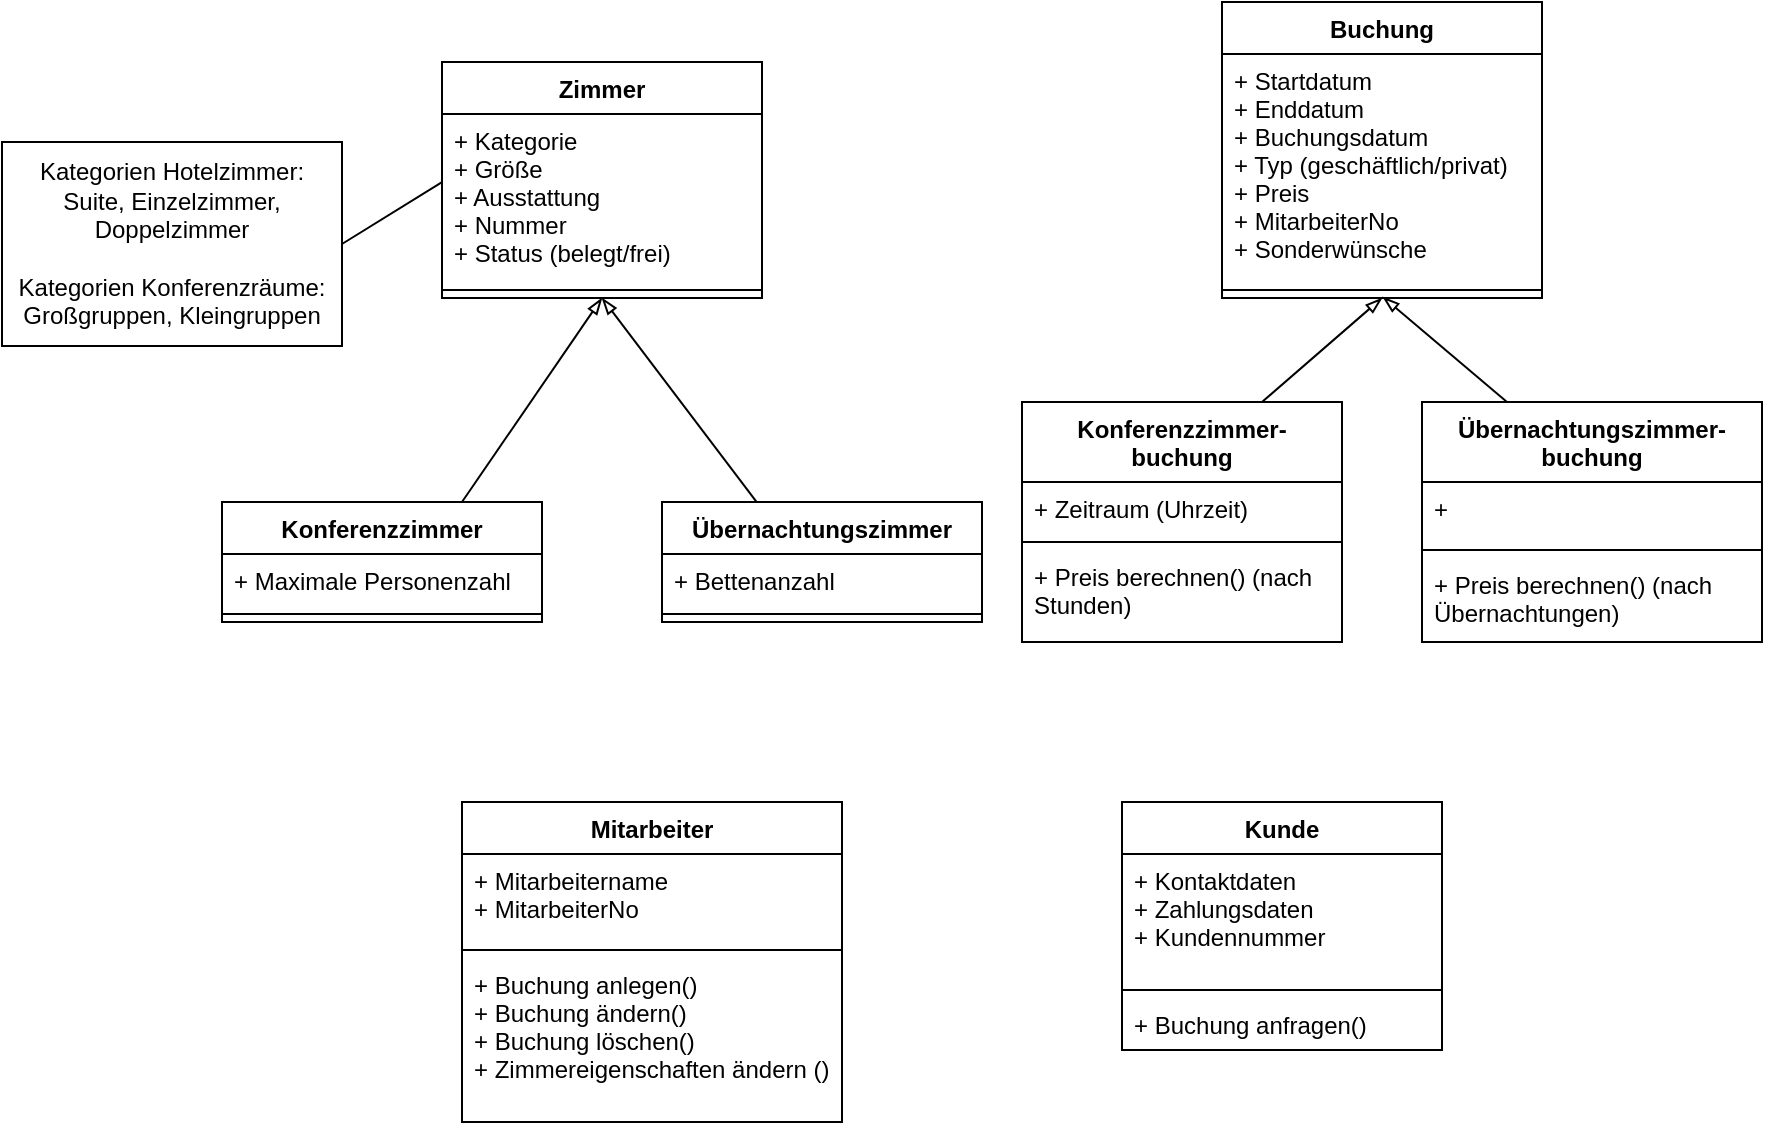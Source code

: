 <mxfile version="13.9.9" type="device"><diagram id="2DCOntcmHOBOXP-zrybD" name="Seite-1"><mxGraphModel dx="1897" dy="1013" grid="1" gridSize="10" guides="1" tooltips="1" connect="1" arrows="1" fold="1" page="1" pageScale="1" pageWidth="827" pageHeight="1169" math="0" shadow="0"><root><mxCell id="0"/><mxCell id="1" parent="0"/><mxCell id="YKt6CmckZD5am2OoaG7h-21" value="" style="rounded=0;orthogonalLoop=1;jettySize=auto;html=1;startArrow=blockThin;startFill=0;endArrow=none;endFill=0;exitX=0.5;exitY=1;exitDx=0;exitDy=0;entryX=0.75;entryY=0;entryDx=0;entryDy=0;" edge="1" parent="1" source="YKt6CmckZD5am2OoaG7h-1" target="YKt6CmckZD5am2OoaG7h-17"><mxGeometry relative="1" as="geometry"><mxPoint x="219.68" y="279.428" as="sourcePoint"/></mxGeometry></mxCell><mxCell id="YKt6CmckZD5am2OoaG7h-26" value="" style="rounded=0;orthogonalLoop=1;jettySize=auto;html=1;endArrow=none;endFill=0;startArrow=blockThin;startFill=0;exitX=0.5;exitY=1;exitDx=0;exitDy=0;entryX=0.296;entryY=0.001;entryDx=0;entryDy=0;entryPerimeter=0;" edge="1" parent="1" source="YKt6CmckZD5am2OoaG7h-1" target="YKt6CmckZD5am2OoaG7h-22"><mxGeometry relative="1" as="geometry"><mxPoint x="221.28" y="280.936" as="sourcePoint"/></mxGeometry></mxCell><mxCell id="YKt6CmckZD5am2OoaG7h-1" value="Zimmer" style="swimlane;fontStyle=1;align=center;verticalAlign=top;childLayout=stackLayout;horizontal=1;startSize=26;horizontalStack=0;resizeParent=1;resizeParentMax=0;resizeLast=0;collapsible=1;marginBottom=0;" vertex="1" parent="1"><mxGeometry x="140" y="110" width="160" height="118" as="geometry"/></mxCell><mxCell id="YKt6CmckZD5am2OoaG7h-2" value="+ Kategorie &#10;+ Größe&#10;+ Ausstattung&#10;+ Nummer&#10;+ Status (belegt/frei)" style="text;strokeColor=none;fillColor=none;align=left;verticalAlign=top;spacingLeft=4;spacingRight=4;overflow=hidden;rotatable=0;points=[[0,0.5],[1,0.5]];portConstraint=eastwest;" vertex="1" parent="YKt6CmckZD5am2OoaG7h-1"><mxGeometry y="26" width="160" height="84" as="geometry"/></mxCell><mxCell id="YKt6CmckZD5am2OoaG7h-3" value="" style="line;strokeWidth=1;fillColor=none;align=left;verticalAlign=middle;spacingTop=-1;spacingLeft=3;spacingRight=3;rotatable=0;labelPosition=right;points=[];portConstraint=eastwest;" vertex="1" parent="YKt6CmckZD5am2OoaG7h-1"><mxGeometry y="110" width="160" height="8" as="geometry"/></mxCell><mxCell id="YKt6CmckZD5am2OoaG7h-5" value="Mitarbeiter" style="swimlane;fontStyle=1;align=center;verticalAlign=top;childLayout=stackLayout;horizontal=1;startSize=26;horizontalStack=0;resizeParent=1;resizeParentMax=0;resizeLast=0;collapsible=1;marginBottom=0;" vertex="1" parent="1"><mxGeometry x="150" y="480" width="190" height="160" as="geometry"/></mxCell><mxCell id="YKt6CmckZD5am2OoaG7h-6" value="+ Mitarbeitername&#10;+ MitarbeiterNo" style="text;strokeColor=none;fillColor=none;align=left;verticalAlign=top;spacingLeft=4;spacingRight=4;overflow=hidden;rotatable=0;points=[[0,0.5],[1,0.5]];portConstraint=eastwest;" vertex="1" parent="YKt6CmckZD5am2OoaG7h-5"><mxGeometry y="26" width="190" height="44" as="geometry"/></mxCell><mxCell id="YKt6CmckZD5am2OoaG7h-7" value="" style="line;strokeWidth=1;fillColor=none;align=left;verticalAlign=middle;spacingTop=-1;spacingLeft=3;spacingRight=3;rotatable=0;labelPosition=right;points=[];portConstraint=eastwest;" vertex="1" parent="YKt6CmckZD5am2OoaG7h-5"><mxGeometry y="70" width="190" height="8" as="geometry"/></mxCell><mxCell id="YKt6CmckZD5am2OoaG7h-8" value="+ Buchung anlegen()&#10;+ Buchung ändern()&#10;+ Buchung löschen()&#10;+ Zimmereigenschaften ändern ()" style="text;strokeColor=none;fillColor=none;align=left;verticalAlign=top;spacingLeft=4;spacingRight=4;overflow=hidden;rotatable=0;points=[[0,0.5],[1,0.5]];portConstraint=eastwest;" vertex="1" parent="YKt6CmckZD5am2OoaG7h-5"><mxGeometry y="78" width="190" height="82" as="geometry"/></mxCell><mxCell id="YKt6CmckZD5am2OoaG7h-30" value="" style="edgeStyle=none;rounded=0;orthogonalLoop=1;jettySize=auto;html=1;startArrow=blockThin;startFill=0;endArrow=none;endFill=0;exitX=0.5;exitY=1;exitDx=0;exitDy=0;entryX=0.75;entryY=0;entryDx=0;entryDy=0;" edge="1" parent="1" source="YKt6CmckZD5am2OoaG7h-9" target="YKt6CmckZD5am2OoaG7h-42"><mxGeometry relative="1" as="geometry"><mxPoint x="550" y="260" as="targetPoint"/></mxGeometry></mxCell><mxCell id="YKt6CmckZD5am2OoaG7h-34" value="" style="edgeStyle=none;rounded=0;orthogonalLoop=1;jettySize=auto;html=1;startArrow=blockThin;startFill=0;endArrow=none;endFill=0;exitX=0.503;exitY=0.938;exitDx=0;exitDy=0;exitPerimeter=0;entryX=0.25;entryY=0;entryDx=0;entryDy=0;" edge="1" parent="1" source="YKt6CmckZD5am2OoaG7h-11" target="YKt6CmckZD5am2OoaG7h-38"><mxGeometry relative="1" as="geometry"><mxPoint x="670" y="260" as="targetPoint"/></mxGeometry></mxCell><mxCell id="YKt6CmckZD5am2OoaG7h-9" value="Buchung" style="swimlane;fontStyle=1;align=center;verticalAlign=top;childLayout=stackLayout;horizontal=1;startSize=26;horizontalStack=0;resizeParent=1;resizeParentMax=0;resizeLast=0;collapsible=1;marginBottom=0;" vertex="1" parent="1"><mxGeometry x="530" y="80" width="160" height="148" as="geometry"/></mxCell><mxCell id="YKt6CmckZD5am2OoaG7h-10" value="+ Startdatum&#10;+ Enddatum&#10;+ Buchungsdatum&#10;+ Typ (geschäftlich/privat)&#10;+ Preis&#10;+ MitarbeiterNo&#10;+ Sonderwünsche" style="text;strokeColor=none;fillColor=none;align=left;verticalAlign=top;spacingLeft=4;spacingRight=4;overflow=hidden;rotatable=0;points=[[0,0.5],[1,0.5]];portConstraint=eastwest;" vertex="1" parent="YKt6CmckZD5am2OoaG7h-9"><mxGeometry y="26" width="160" height="114" as="geometry"/></mxCell><mxCell id="YKt6CmckZD5am2OoaG7h-11" value="" style="line;strokeWidth=1;fillColor=none;align=left;verticalAlign=middle;spacingTop=-1;spacingLeft=3;spacingRight=3;rotatable=0;labelPosition=right;points=[];portConstraint=eastwest;" vertex="1" parent="YKt6CmckZD5am2OoaG7h-9"><mxGeometry y="140" width="160" height="8" as="geometry"/></mxCell><mxCell id="YKt6CmckZD5am2OoaG7h-13" value="Kunde" style="swimlane;fontStyle=1;align=center;verticalAlign=top;childLayout=stackLayout;horizontal=1;startSize=26;horizontalStack=0;resizeParent=1;resizeParentMax=0;resizeLast=0;collapsible=1;marginBottom=0;" vertex="1" parent="1"><mxGeometry x="480" y="480" width="160" height="124" as="geometry"/></mxCell><mxCell id="YKt6CmckZD5am2OoaG7h-14" value="+ Kontaktdaten&#10;+ Zahlungsdaten&#10;+ Kundennummer" style="text;strokeColor=none;fillColor=none;align=left;verticalAlign=top;spacingLeft=4;spacingRight=4;overflow=hidden;rotatable=0;points=[[0,0.5],[1,0.5]];portConstraint=eastwest;" vertex="1" parent="YKt6CmckZD5am2OoaG7h-13"><mxGeometry y="26" width="160" height="64" as="geometry"/></mxCell><mxCell id="YKt6CmckZD5am2OoaG7h-15" value="" style="line;strokeWidth=1;fillColor=none;align=left;verticalAlign=middle;spacingTop=-1;spacingLeft=3;spacingRight=3;rotatable=0;labelPosition=right;points=[];portConstraint=eastwest;" vertex="1" parent="YKt6CmckZD5am2OoaG7h-13"><mxGeometry y="90" width="160" height="8" as="geometry"/></mxCell><mxCell id="YKt6CmckZD5am2OoaG7h-16" value="+ Buchung anfragen()" style="text;strokeColor=none;fillColor=none;align=left;verticalAlign=top;spacingLeft=4;spacingRight=4;overflow=hidden;rotatable=0;points=[[0,0.5],[1,0.5]];portConstraint=eastwest;" vertex="1" parent="YKt6CmckZD5am2OoaG7h-13"><mxGeometry y="98" width="160" height="26" as="geometry"/></mxCell><mxCell id="YKt6CmckZD5am2OoaG7h-17" value="Konferenzzimmer" style="swimlane;fontStyle=1;align=center;verticalAlign=top;childLayout=stackLayout;horizontal=1;startSize=26;horizontalStack=0;resizeParent=1;resizeParentMax=0;resizeLast=0;collapsible=1;marginBottom=0;" vertex="1" parent="1"><mxGeometry x="30" y="330" width="160" height="60" as="geometry"/></mxCell><mxCell id="YKt6CmckZD5am2OoaG7h-18" value="+ Maximale Personenzahl" style="text;strokeColor=none;fillColor=none;align=left;verticalAlign=top;spacingLeft=4;spacingRight=4;overflow=hidden;rotatable=0;points=[[0,0.5],[1,0.5]];portConstraint=eastwest;" vertex="1" parent="YKt6CmckZD5am2OoaG7h-17"><mxGeometry y="26" width="160" height="26" as="geometry"/></mxCell><mxCell id="YKt6CmckZD5am2OoaG7h-19" value="" style="line;strokeWidth=1;fillColor=none;align=left;verticalAlign=middle;spacingTop=-1;spacingLeft=3;spacingRight=3;rotatable=0;labelPosition=right;points=[];portConstraint=eastwest;" vertex="1" parent="YKt6CmckZD5am2OoaG7h-17"><mxGeometry y="52" width="160" height="8" as="geometry"/></mxCell><mxCell id="YKt6CmckZD5am2OoaG7h-22" value="Übernachtungszimmer" style="swimlane;fontStyle=1;align=center;verticalAlign=top;childLayout=stackLayout;horizontal=1;startSize=26;horizontalStack=0;resizeParent=1;resizeParentMax=0;resizeLast=0;collapsible=1;marginBottom=0;" vertex="1" parent="1"><mxGeometry x="250" y="330" width="160" height="60" as="geometry"/></mxCell><mxCell id="YKt6CmckZD5am2OoaG7h-23" value="+ Bettenanzahl" style="text;strokeColor=none;fillColor=none;align=left;verticalAlign=top;spacingLeft=4;spacingRight=4;overflow=hidden;rotatable=0;points=[[0,0.5],[1,0.5]];portConstraint=eastwest;" vertex="1" parent="YKt6CmckZD5am2OoaG7h-22"><mxGeometry y="26" width="160" height="26" as="geometry"/></mxCell><mxCell id="YKt6CmckZD5am2OoaG7h-24" value="" style="line;strokeWidth=1;fillColor=none;align=left;verticalAlign=middle;spacingTop=-1;spacingLeft=3;spacingRight=3;rotatable=0;labelPosition=right;points=[];portConstraint=eastwest;" vertex="1" parent="YKt6CmckZD5am2OoaG7h-22"><mxGeometry y="52" width="160" height="8" as="geometry"/></mxCell><mxCell id="YKt6CmckZD5am2OoaG7h-38" value="Übernachtungszimmer-buchung" style="swimlane;fontStyle=1;align=center;verticalAlign=top;childLayout=stackLayout;horizontal=1;startSize=40;horizontalStack=0;resizeParent=1;resizeParentMax=0;resizeLast=0;collapsible=1;marginBottom=0;whiteSpace=wrap;" vertex="1" parent="1"><mxGeometry x="630" y="280" width="170" height="120" as="geometry"/></mxCell><mxCell id="YKt6CmckZD5am2OoaG7h-39" value="+ " style="text;strokeColor=none;fillColor=none;align=left;verticalAlign=top;spacingLeft=4;spacingRight=4;overflow=hidden;rotatable=0;points=[[0,0.5],[1,0.5]];portConstraint=eastwest;" vertex="1" parent="YKt6CmckZD5am2OoaG7h-38"><mxGeometry y="40" width="170" height="30" as="geometry"/></mxCell><mxCell id="YKt6CmckZD5am2OoaG7h-40" value="" style="line;strokeWidth=1;fillColor=none;align=left;verticalAlign=middle;spacingTop=-1;spacingLeft=3;spacingRight=3;rotatable=0;labelPosition=right;points=[];portConstraint=eastwest;" vertex="1" parent="YKt6CmckZD5am2OoaG7h-38"><mxGeometry y="70" width="170" height="8" as="geometry"/></mxCell><mxCell id="YKt6CmckZD5am2OoaG7h-41" value="+ Preis berechnen() (nach Übernachtungen)" style="text;strokeColor=none;fillColor=none;align=left;verticalAlign=top;spacingLeft=4;spacingRight=4;overflow=hidden;rotatable=0;points=[[0,0.5],[1,0.5]];portConstraint=eastwest;whiteSpace=wrap;" vertex="1" parent="YKt6CmckZD5am2OoaG7h-38"><mxGeometry y="78" width="170" height="42" as="geometry"/></mxCell><mxCell id="YKt6CmckZD5am2OoaG7h-42" value="Konferenzzimmer- buchung" style="swimlane;fontStyle=1;align=center;verticalAlign=top;childLayout=stackLayout;horizontal=1;startSize=40;horizontalStack=0;resizeParent=1;resizeParentMax=0;resizeLast=0;collapsible=1;marginBottom=0;whiteSpace=wrap;" vertex="1" parent="1"><mxGeometry x="430" y="280" width="160" height="120" as="geometry"/></mxCell><mxCell id="YKt6CmckZD5am2OoaG7h-43" value="+ Zeitraum (Uhrzeit)&#10;" style="text;strokeColor=none;fillColor=none;align=left;verticalAlign=top;spacingLeft=4;spacingRight=4;overflow=hidden;rotatable=0;points=[[0,0.5],[1,0.5]];portConstraint=eastwest;" vertex="1" parent="YKt6CmckZD5am2OoaG7h-42"><mxGeometry y="40" width="160" height="26" as="geometry"/></mxCell><mxCell id="YKt6CmckZD5am2OoaG7h-44" value="" style="line;strokeWidth=1;fillColor=none;align=left;verticalAlign=middle;spacingTop=-1;spacingLeft=3;spacingRight=3;rotatable=0;labelPosition=right;points=[];portConstraint=eastwest;" vertex="1" parent="YKt6CmckZD5am2OoaG7h-42"><mxGeometry y="66" width="160" height="8" as="geometry"/></mxCell><mxCell id="YKt6CmckZD5am2OoaG7h-45" value="+ Preis berechnen() (nach Stunden)" style="text;strokeColor=none;fillColor=none;align=left;verticalAlign=top;spacingLeft=4;spacingRight=4;overflow=hidden;rotatable=0;points=[[0,0.5],[1,0.5]];portConstraint=eastwest;whiteSpace=wrap;" vertex="1" parent="YKt6CmckZD5am2OoaG7h-42"><mxGeometry y="74" width="160" height="46" as="geometry"/></mxCell><mxCell id="YKt6CmckZD5am2OoaG7h-50" value="" style="edgeStyle=none;rounded=0;orthogonalLoop=1;jettySize=auto;html=1;startArrow=none;startFill=0;endArrow=none;endFill=0;exitX=0;exitY=0.405;exitDx=0;exitDy=0;exitPerimeter=0;entryX=1;entryY=0.5;entryDx=0;entryDy=0;" edge="1" parent="1" source="YKt6CmckZD5am2OoaG7h-2" target="YKt6CmckZD5am2OoaG7h-51"><mxGeometry relative="1" as="geometry"><mxPoint x="90.0" y="100" as="targetPoint"/></mxGeometry></mxCell><mxCell id="YKt6CmckZD5am2OoaG7h-51" value="Kategorien Hotelzimmer:&lt;br&gt;Suite, Einzelzimmer, Doppelzimmer&lt;br&gt;&lt;br&gt;Kategorien Konferenzräume: Großgruppen, Kleingruppen" style="rounded=0;whiteSpace=wrap;html=1;labelBackgroundColor=#ffffff;" vertex="1" parent="1"><mxGeometry x="-80" y="150" width="170" height="102" as="geometry"/></mxCell></root></mxGraphModel></diagram></mxfile>